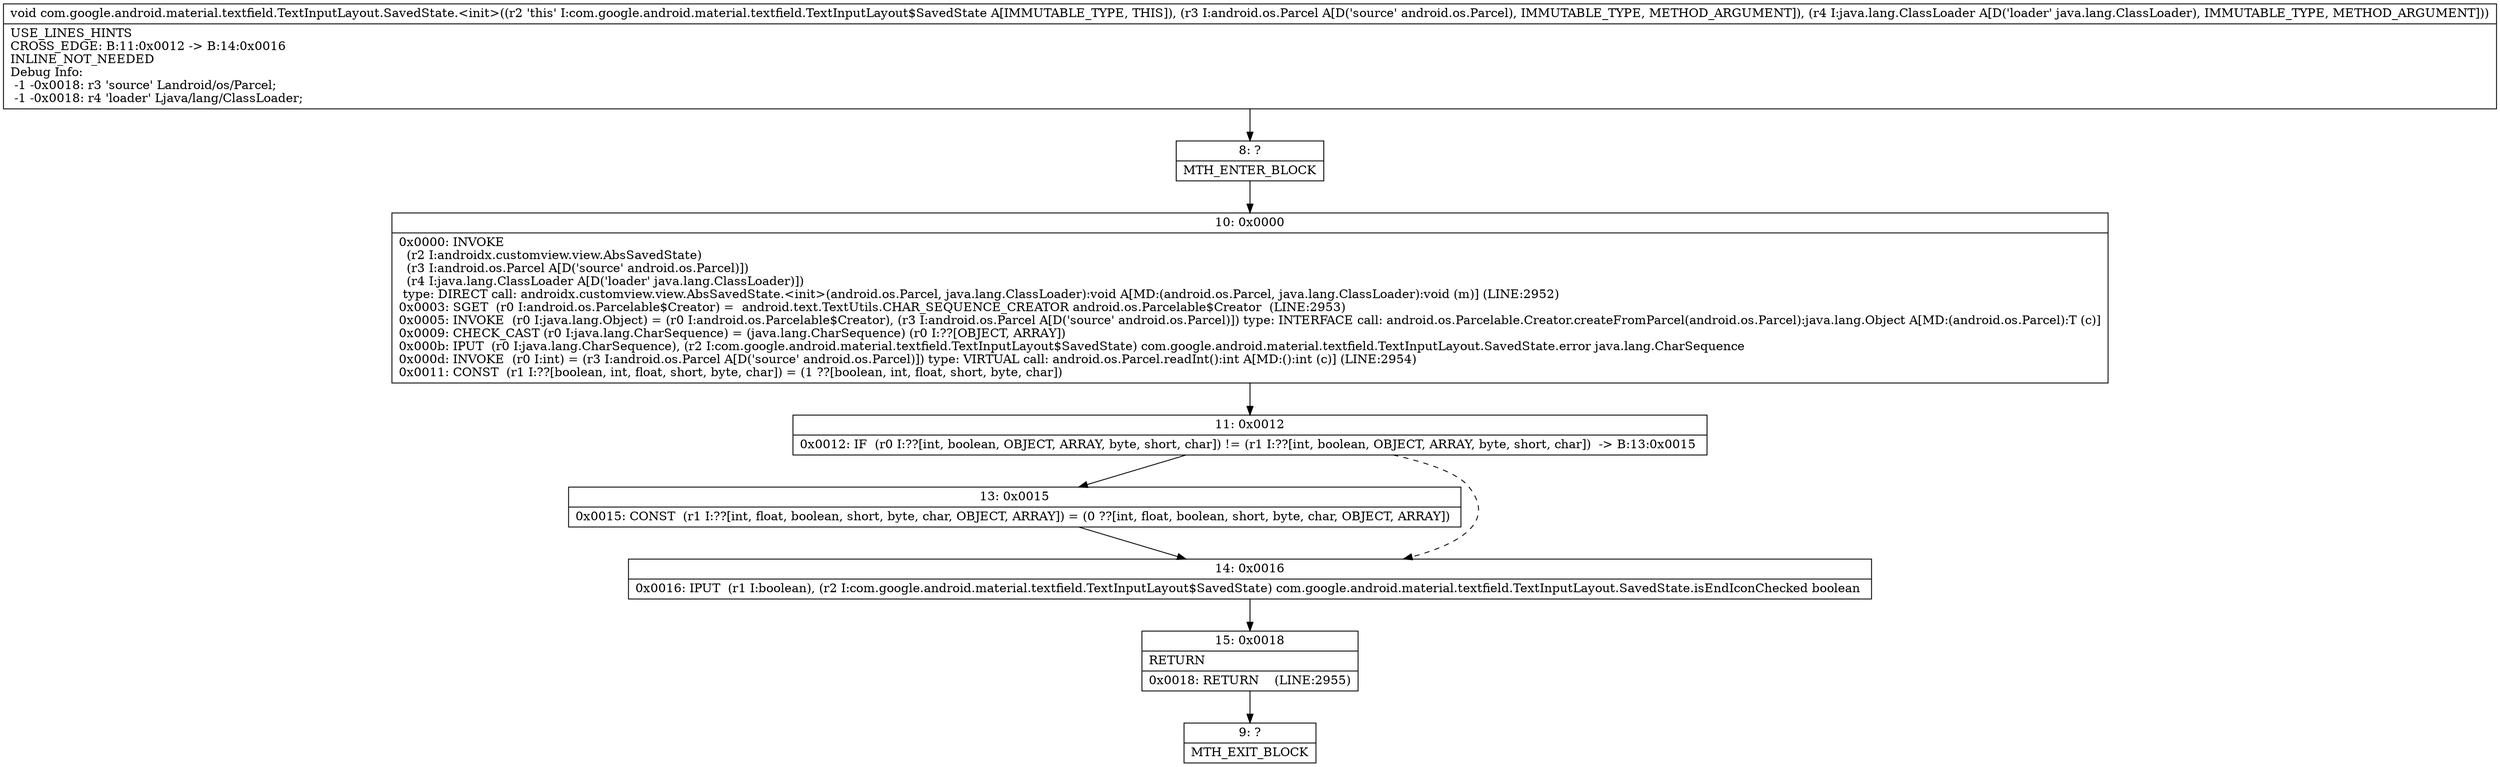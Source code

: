 digraph "CFG forcom.google.android.material.textfield.TextInputLayout.SavedState.\<init\>(Landroid\/os\/Parcel;Ljava\/lang\/ClassLoader;)V" {
Node_8 [shape=record,label="{8\:\ ?|MTH_ENTER_BLOCK\l}"];
Node_10 [shape=record,label="{10\:\ 0x0000|0x0000: INVOKE  \l  (r2 I:androidx.customview.view.AbsSavedState)\l  (r3 I:android.os.Parcel A[D('source' android.os.Parcel)])\l  (r4 I:java.lang.ClassLoader A[D('loader' java.lang.ClassLoader)])\l type: DIRECT call: androidx.customview.view.AbsSavedState.\<init\>(android.os.Parcel, java.lang.ClassLoader):void A[MD:(android.os.Parcel, java.lang.ClassLoader):void (m)] (LINE:2952)\l0x0003: SGET  (r0 I:android.os.Parcelable$Creator) =  android.text.TextUtils.CHAR_SEQUENCE_CREATOR android.os.Parcelable$Creator  (LINE:2953)\l0x0005: INVOKE  (r0 I:java.lang.Object) = (r0 I:android.os.Parcelable$Creator), (r3 I:android.os.Parcel A[D('source' android.os.Parcel)]) type: INTERFACE call: android.os.Parcelable.Creator.createFromParcel(android.os.Parcel):java.lang.Object A[MD:(android.os.Parcel):T (c)]\l0x0009: CHECK_CAST (r0 I:java.lang.CharSequence) = (java.lang.CharSequence) (r0 I:??[OBJECT, ARRAY]) \l0x000b: IPUT  (r0 I:java.lang.CharSequence), (r2 I:com.google.android.material.textfield.TextInputLayout$SavedState) com.google.android.material.textfield.TextInputLayout.SavedState.error java.lang.CharSequence \l0x000d: INVOKE  (r0 I:int) = (r3 I:android.os.Parcel A[D('source' android.os.Parcel)]) type: VIRTUAL call: android.os.Parcel.readInt():int A[MD:():int (c)] (LINE:2954)\l0x0011: CONST  (r1 I:??[boolean, int, float, short, byte, char]) = (1 ??[boolean, int, float, short, byte, char]) \l}"];
Node_11 [shape=record,label="{11\:\ 0x0012|0x0012: IF  (r0 I:??[int, boolean, OBJECT, ARRAY, byte, short, char]) != (r1 I:??[int, boolean, OBJECT, ARRAY, byte, short, char])  \-\> B:13:0x0015 \l}"];
Node_13 [shape=record,label="{13\:\ 0x0015|0x0015: CONST  (r1 I:??[int, float, boolean, short, byte, char, OBJECT, ARRAY]) = (0 ??[int, float, boolean, short, byte, char, OBJECT, ARRAY]) \l}"];
Node_14 [shape=record,label="{14\:\ 0x0016|0x0016: IPUT  (r1 I:boolean), (r2 I:com.google.android.material.textfield.TextInputLayout$SavedState) com.google.android.material.textfield.TextInputLayout.SavedState.isEndIconChecked boolean \l}"];
Node_15 [shape=record,label="{15\:\ 0x0018|RETURN\l|0x0018: RETURN    (LINE:2955)\l}"];
Node_9 [shape=record,label="{9\:\ ?|MTH_EXIT_BLOCK\l}"];
MethodNode[shape=record,label="{void com.google.android.material.textfield.TextInputLayout.SavedState.\<init\>((r2 'this' I:com.google.android.material.textfield.TextInputLayout$SavedState A[IMMUTABLE_TYPE, THIS]), (r3 I:android.os.Parcel A[D('source' android.os.Parcel), IMMUTABLE_TYPE, METHOD_ARGUMENT]), (r4 I:java.lang.ClassLoader A[D('loader' java.lang.ClassLoader), IMMUTABLE_TYPE, METHOD_ARGUMENT]))  | USE_LINES_HINTS\lCROSS_EDGE: B:11:0x0012 \-\> B:14:0x0016\lINLINE_NOT_NEEDED\lDebug Info:\l  \-1 \-0x0018: r3 'source' Landroid\/os\/Parcel;\l  \-1 \-0x0018: r4 'loader' Ljava\/lang\/ClassLoader;\l}"];
MethodNode -> Node_8;Node_8 -> Node_10;
Node_10 -> Node_11;
Node_11 -> Node_13;
Node_11 -> Node_14[style=dashed];
Node_13 -> Node_14;
Node_14 -> Node_15;
Node_15 -> Node_9;
}

